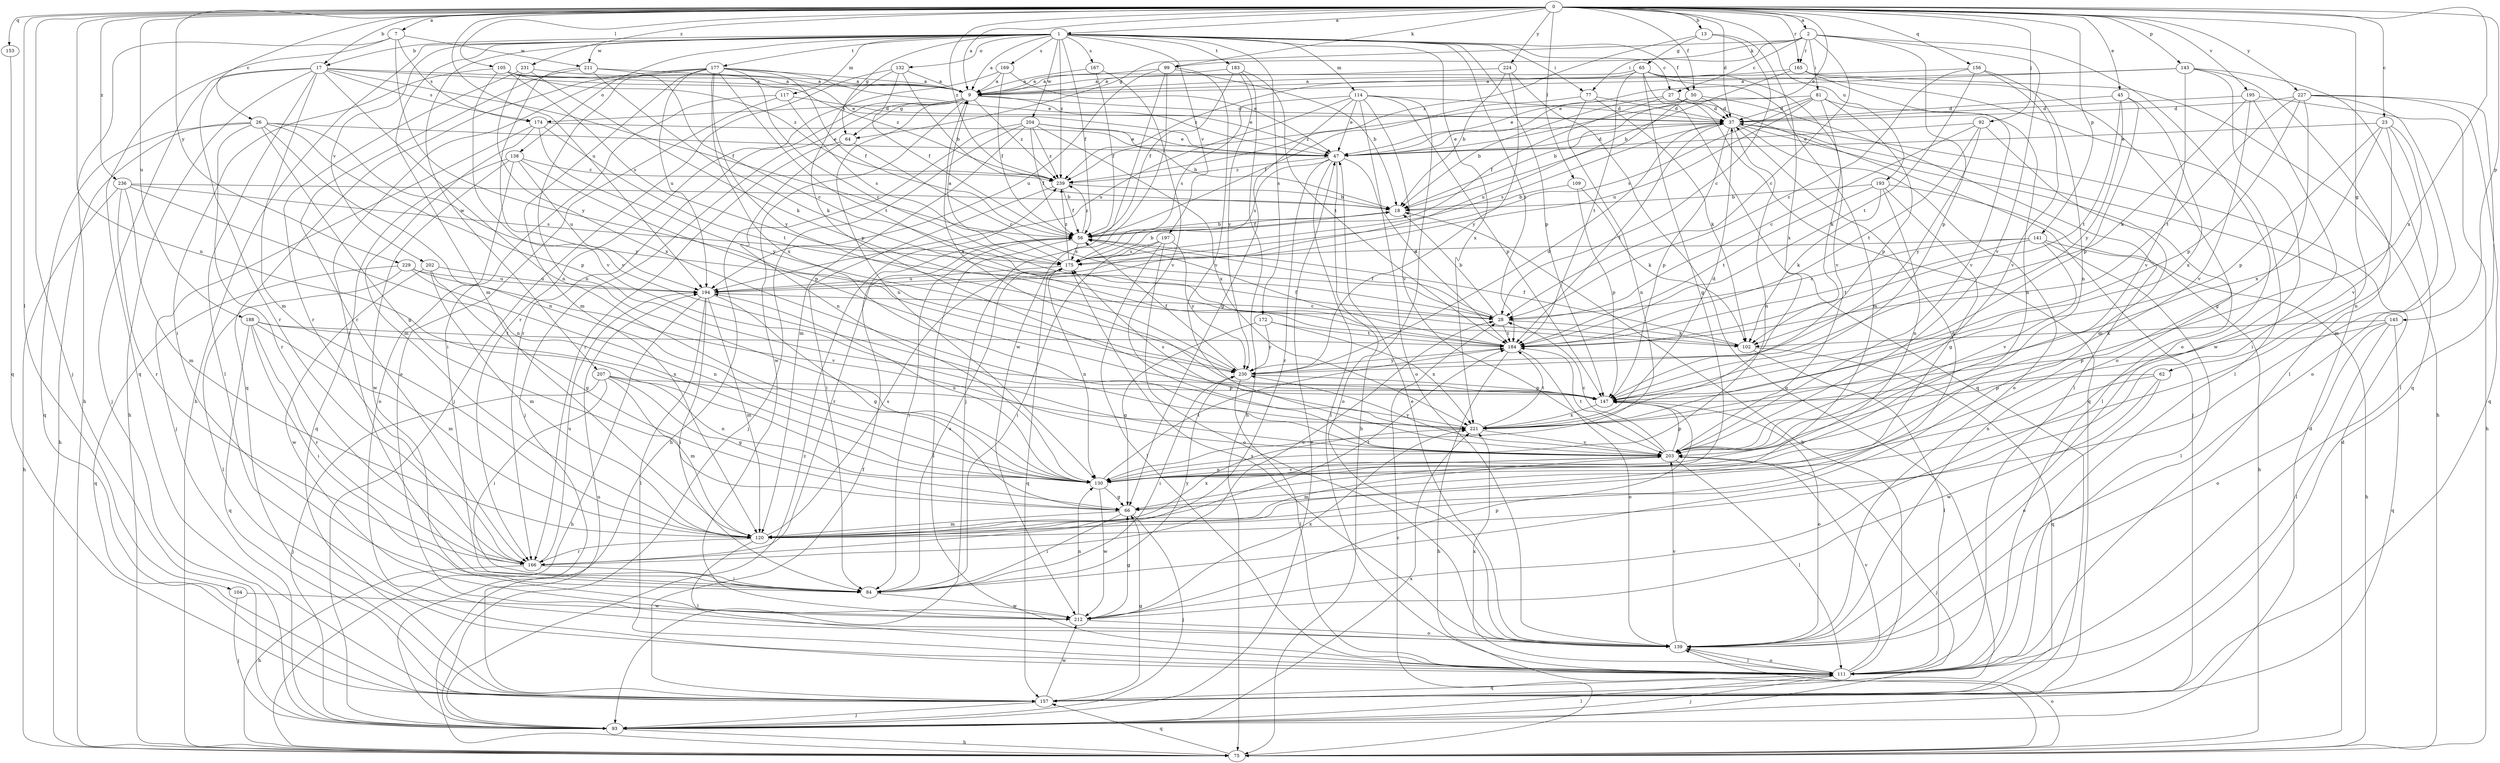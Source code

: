 strict digraph  {
0;
1;
2;
7;
9;
13;
17;
18;
23;
26;
27;
28;
37;
45;
47;
50;
56;
62;
64;
65;
66;
75;
77;
81;
84;
92;
93;
99;
102;
104;
105;
109;
111;
114;
117;
120;
130;
132;
138;
139;
141;
143;
145;
147;
153;
156;
157;
165;
166;
167;
169;
172;
174;
175;
177;
183;
184;
188;
193;
194;
195;
197;
202;
203;
204;
207;
211;
212;
221;
224;
227;
229;
230;
231;
236;
239;
0 -> 1  [label=a];
0 -> 2  [label=a];
0 -> 7  [label=a];
0 -> 9  [label=a];
0 -> 13  [label=b];
0 -> 17  [label=b];
0 -> 23  [label=c];
0 -> 26  [label=c];
0 -> 37  [label=d];
0 -> 45  [label=e];
0 -> 47  [label=e];
0 -> 50  [label=f];
0 -> 62  [label=g];
0 -> 92  [label=j];
0 -> 93  [label=j];
0 -> 99  [label=k];
0 -> 104  [label=l];
0 -> 105  [label=l];
0 -> 109  [label=l];
0 -> 130  [label=n];
0 -> 141  [label=p];
0 -> 143  [label=p];
0 -> 145  [label=p];
0 -> 153  [label=q];
0 -> 156  [label=q];
0 -> 165  [label=r];
0 -> 188  [label=u];
0 -> 193  [label=u];
0 -> 194  [label=u];
0 -> 195  [label=v];
0 -> 221  [label=x];
0 -> 224  [label=y];
0 -> 227  [label=y];
0 -> 229  [label=y];
0 -> 231  [label=z];
0 -> 236  [label=z];
0 -> 239  [label=z];
1 -> 9  [label=a];
1 -> 17  [label=b];
1 -> 27  [label=c];
1 -> 50  [label=f];
1 -> 56  [label=f];
1 -> 64  [label=g];
1 -> 75  [label=h];
1 -> 77  [label=i];
1 -> 114  [label=m];
1 -> 117  [label=m];
1 -> 120  [label=m];
1 -> 132  [label=o];
1 -> 138  [label=o];
1 -> 147  [label=p];
1 -> 167  [label=s];
1 -> 169  [label=s];
1 -> 172  [label=s];
1 -> 177  [label=t];
1 -> 183  [label=t];
1 -> 184  [label=t];
1 -> 197  [label=v];
1 -> 202  [label=v];
1 -> 204  [label=w];
1 -> 207  [label=w];
1 -> 211  [label=w];
1 -> 221  [label=x];
1 -> 239  [label=z];
2 -> 27  [label=c];
2 -> 28  [label=c];
2 -> 64  [label=g];
2 -> 77  [label=i];
2 -> 81  [label=i];
2 -> 99  [label=k];
2 -> 139  [label=o];
2 -> 147  [label=p];
2 -> 165  [label=r];
2 -> 203  [label=v];
7 -> 75  [label=h];
7 -> 157  [label=q];
7 -> 174  [label=s];
7 -> 211  [label=w];
7 -> 230  [label=y];
9 -> 37  [label=d];
9 -> 47  [label=e];
9 -> 64  [label=g];
9 -> 93  [label=j];
9 -> 130  [label=n];
9 -> 166  [label=r];
9 -> 174  [label=s];
9 -> 212  [label=w];
9 -> 239  [label=z];
13 -> 28  [label=c];
13 -> 65  [label=g];
13 -> 221  [label=x];
13 -> 239  [label=z];
17 -> 9  [label=a];
17 -> 56  [label=f];
17 -> 75  [label=h];
17 -> 93  [label=j];
17 -> 111  [label=l];
17 -> 120  [label=m];
17 -> 130  [label=n];
17 -> 166  [label=r];
17 -> 174  [label=s];
17 -> 239  [label=z];
18 -> 56  [label=f];
23 -> 47  [label=e];
23 -> 120  [label=m];
23 -> 130  [label=n];
23 -> 147  [label=p];
23 -> 203  [label=v];
23 -> 221  [label=x];
26 -> 47  [label=e];
26 -> 66  [label=g];
26 -> 75  [label=h];
26 -> 130  [label=n];
26 -> 147  [label=p];
26 -> 157  [label=q];
26 -> 166  [label=r];
26 -> 230  [label=y];
27 -> 18  [label=b];
27 -> 37  [label=d];
27 -> 56  [label=f];
27 -> 93  [label=j];
27 -> 157  [label=q];
28 -> 18  [label=b];
28 -> 56  [label=f];
28 -> 102  [label=k];
28 -> 184  [label=t];
37 -> 47  [label=e];
37 -> 111  [label=l];
37 -> 130  [label=n];
37 -> 139  [label=o];
37 -> 147  [label=p];
37 -> 175  [label=s];
37 -> 184  [label=t];
45 -> 37  [label=d];
45 -> 147  [label=p];
45 -> 184  [label=t];
45 -> 221  [label=x];
45 -> 230  [label=y];
47 -> 37  [label=d];
47 -> 111  [label=l];
47 -> 139  [label=o];
47 -> 166  [label=r];
47 -> 175  [label=s];
47 -> 184  [label=t];
47 -> 239  [label=z];
50 -> 18  [label=b];
50 -> 37  [label=d];
50 -> 111  [label=l];
50 -> 194  [label=u];
50 -> 239  [label=z];
56 -> 18  [label=b];
56 -> 84  [label=i];
56 -> 111  [label=l];
56 -> 166  [label=r];
56 -> 175  [label=s];
56 -> 239  [label=z];
62 -> 130  [label=n];
62 -> 139  [label=o];
62 -> 147  [label=p];
62 -> 212  [label=w];
64 -> 28  [label=c];
64 -> 130  [label=n];
64 -> 166  [label=r];
65 -> 9  [label=a];
65 -> 66  [label=g];
65 -> 111  [label=l];
65 -> 120  [label=m];
65 -> 157  [label=q];
65 -> 184  [label=t];
65 -> 203  [label=v];
65 -> 239  [label=z];
66 -> 84  [label=i];
66 -> 93  [label=j];
66 -> 120  [label=m];
75 -> 28  [label=c];
75 -> 37  [label=d];
75 -> 139  [label=o];
75 -> 157  [label=q];
77 -> 37  [label=d];
77 -> 56  [label=f];
77 -> 102  [label=k];
77 -> 130  [label=n];
81 -> 37  [label=d];
81 -> 47  [label=e];
81 -> 102  [label=k];
81 -> 130  [label=n];
81 -> 147  [label=p];
81 -> 175  [label=s];
81 -> 194  [label=u];
84 -> 175  [label=s];
84 -> 212  [label=w];
84 -> 230  [label=y];
92 -> 28  [label=c];
92 -> 47  [label=e];
92 -> 120  [label=m];
92 -> 184  [label=t];
92 -> 230  [label=y];
93 -> 37  [label=d];
93 -> 47  [label=e];
93 -> 75  [label=h];
93 -> 111  [label=l];
93 -> 221  [label=x];
93 -> 239  [label=z];
99 -> 9  [label=a];
99 -> 18  [label=b];
99 -> 93  [label=j];
99 -> 194  [label=u];
99 -> 203  [label=v];
99 -> 212  [label=w];
102 -> 56  [label=f];
102 -> 111  [label=l];
102 -> 157  [label=q];
104 -> 93  [label=j];
104 -> 212  [label=w];
105 -> 9  [label=a];
105 -> 47  [label=e];
105 -> 84  [label=i];
105 -> 175  [label=s];
105 -> 203  [label=v];
105 -> 239  [label=z];
109 -> 18  [label=b];
109 -> 102  [label=k];
109 -> 147  [label=p];
111 -> 18  [label=b];
111 -> 93  [label=j];
111 -> 139  [label=o];
111 -> 157  [label=q];
111 -> 203  [label=v];
111 -> 221  [label=x];
114 -> 37  [label=d];
114 -> 47  [label=e];
114 -> 66  [label=g];
114 -> 75  [label=h];
114 -> 139  [label=o];
114 -> 147  [label=p];
114 -> 175  [label=s];
114 -> 194  [label=u];
114 -> 203  [label=v];
117 -> 37  [label=d];
117 -> 84  [label=i];
117 -> 139  [label=o];
117 -> 175  [label=s];
120 -> 37  [label=d];
120 -> 111  [label=l];
120 -> 166  [label=r];
120 -> 175  [label=s];
120 -> 184  [label=t];
120 -> 221  [label=x];
130 -> 66  [label=g];
130 -> 184  [label=t];
130 -> 194  [label=u];
130 -> 203  [label=v];
130 -> 212  [label=w];
132 -> 9  [label=a];
132 -> 18  [label=b];
132 -> 56  [label=f];
132 -> 93  [label=j];
132 -> 147  [label=p];
138 -> 139  [label=o];
138 -> 147  [label=p];
138 -> 157  [label=q];
138 -> 194  [label=u];
138 -> 212  [label=w];
138 -> 239  [label=z];
139 -> 47  [label=e];
139 -> 111  [label=l];
139 -> 175  [label=s];
139 -> 203  [label=v];
141 -> 28  [label=c];
141 -> 75  [label=h];
141 -> 111  [label=l];
141 -> 175  [label=s];
141 -> 184  [label=t];
141 -> 203  [label=v];
143 -> 9  [label=a];
143 -> 47  [label=e];
143 -> 111  [label=l];
143 -> 157  [label=q];
143 -> 203  [label=v];
143 -> 212  [label=w];
145 -> 102  [label=k];
145 -> 111  [label=l];
145 -> 139  [label=o];
145 -> 147  [label=p];
145 -> 157  [label=q];
147 -> 9  [label=a];
147 -> 139  [label=o];
147 -> 221  [label=x];
153 -> 157  [label=q];
156 -> 9  [label=a];
156 -> 28  [label=c];
156 -> 130  [label=n];
156 -> 184  [label=t];
156 -> 203  [label=v];
157 -> 56  [label=f];
157 -> 66  [label=g];
157 -> 93  [label=j];
157 -> 194  [label=u];
157 -> 212  [label=w];
165 -> 9  [label=a];
165 -> 18  [label=b];
165 -> 75  [label=h];
165 -> 139  [label=o];
165 -> 203  [label=v];
166 -> 28  [label=c];
166 -> 75  [label=h];
166 -> 84  [label=i];
166 -> 194  [label=u];
167 -> 9  [label=a];
167 -> 56  [label=f];
167 -> 203  [label=v];
169 -> 9  [label=a];
169 -> 47  [label=e];
169 -> 56  [label=f];
169 -> 166  [label=r];
172 -> 66  [label=g];
172 -> 184  [label=t];
172 -> 221  [label=x];
172 -> 230  [label=y];
174 -> 47  [label=e];
174 -> 93  [label=j];
174 -> 120  [label=m];
174 -> 184  [label=t];
174 -> 230  [label=y];
175 -> 9  [label=a];
175 -> 18  [label=b];
175 -> 130  [label=n];
175 -> 157  [label=q];
175 -> 194  [label=u];
175 -> 239  [label=z];
177 -> 9  [label=a];
177 -> 28  [label=c];
177 -> 47  [label=e];
177 -> 56  [label=f];
177 -> 84  [label=i];
177 -> 120  [label=m];
177 -> 130  [label=n];
177 -> 157  [label=q];
177 -> 184  [label=t];
177 -> 194  [label=u];
177 -> 221  [label=x];
177 -> 230  [label=y];
183 -> 9  [label=a];
183 -> 56  [label=f];
183 -> 75  [label=h];
183 -> 184  [label=t];
183 -> 230  [label=y];
184 -> 56  [label=f];
184 -> 75  [label=h];
184 -> 139  [label=o];
184 -> 230  [label=y];
188 -> 84  [label=i];
188 -> 120  [label=m];
188 -> 157  [label=q];
188 -> 166  [label=r];
188 -> 184  [label=t];
188 -> 221  [label=x];
193 -> 18  [label=b];
193 -> 66  [label=g];
193 -> 75  [label=h];
193 -> 102  [label=k];
193 -> 130  [label=n];
193 -> 184  [label=t];
194 -> 28  [label=c];
194 -> 66  [label=g];
194 -> 75  [label=h];
194 -> 84  [label=i];
194 -> 111  [label=l];
194 -> 120  [label=m];
195 -> 37  [label=d];
195 -> 75  [label=h];
195 -> 84  [label=i];
195 -> 102  [label=k];
195 -> 203  [label=v];
197 -> 84  [label=i];
197 -> 111  [label=l];
197 -> 139  [label=o];
197 -> 175  [label=s];
197 -> 230  [label=y];
202 -> 66  [label=g];
202 -> 120  [label=m];
202 -> 194  [label=u];
202 -> 212  [label=w];
203 -> 28  [label=c];
203 -> 93  [label=j];
203 -> 111  [label=l];
203 -> 120  [label=m];
203 -> 130  [label=n];
203 -> 147  [label=p];
203 -> 184  [label=t];
203 -> 230  [label=y];
204 -> 18  [label=b];
204 -> 47  [label=e];
204 -> 56  [label=f];
204 -> 75  [label=h];
204 -> 93  [label=j];
204 -> 120  [label=m];
204 -> 221  [label=x];
204 -> 239  [label=z];
207 -> 66  [label=g];
207 -> 84  [label=i];
207 -> 93  [label=j];
207 -> 120  [label=m];
207 -> 130  [label=n];
207 -> 147  [label=p];
211 -> 9  [label=a];
211 -> 28  [label=c];
211 -> 102  [label=k];
211 -> 166  [label=r];
211 -> 203  [label=v];
212 -> 66  [label=g];
212 -> 130  [label=n];
212 -> 139  [label=o];
212 -> 147  [label=p];
212 -> 221  [label=x];
221 -> 37  [label=d];
221 -> 175  [label=s];
221 -> 184  [label=t];
221 -> 203  [label=v];
224 -> 9  [label=a];
224 -> 18  [label=b];
224 -> 157  [label=q];
224 -> 230  [label=y];
227 -> 37  [label=d];
227 -> 66  [label=g];
227 -> 111  [label=l];
227 -> 139  [label=o];
227 -> 147  [label=p];
227 -> 157  [label=q];
227 -> 184  [label=t];
229 -> 111  [label=l];
229 -> 130  [label=n];
229 -> 157  [label=q];
229 -> 194  [label=u];
229 -> 203  [label=v];
230 -> 37  [label=d];
230 -> 56  [label=f];
230 -> 84  [label=i];
230 -> 111  [label=l];
230 -> 147  [label=p];
231 -> 9  [label=a];
231 -> 102  [label=k];
231 -> 166  [label=r];
231 -> 221  [label=x];
236 -> 18  [label=b];
236 -> 75  [label=h];
236 -> 120  [label=m];
236 -> 130  [label=n];
236 -> 166  [label=r];
236 -> 175  [label=s];
239 -> 18  [label=b];
239 -> 56  [label=f];
239 -> 84  [label=i];
}
